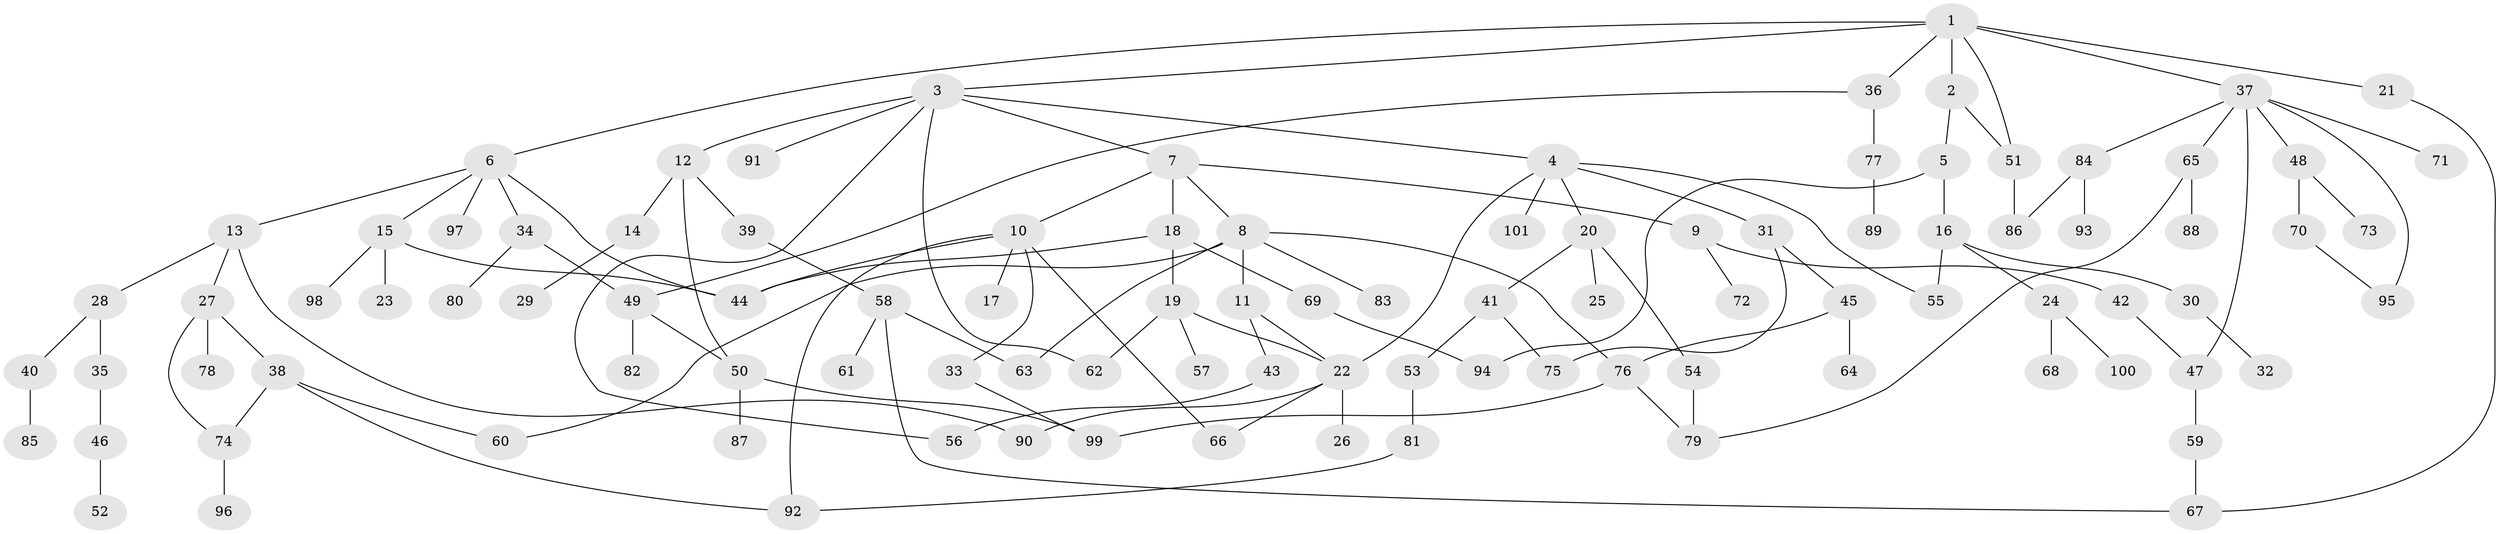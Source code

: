 // Generated by graph-tools (version 1.1) at 2025/13/03/09/25 04:13:25]
// undirected, 101 vertices, 130 edges
graph export_dot {
graph [start="1"]
  node [color=gray90,style=filled];
  1;
  2;
  3;
  4;
  5;
  6;
  7;
  8;
  9;
  10;
  11;
  12;
  13;
  14;
  15;
  16;
  17;
  18;
  19;
  20;
  21;
  22;
  23;
  24;
  25;
  26;
  27;
  28;
  29;
  30;
  31;
  32;
  33;
  34;
  35;
  36;
  37;
  38;
  39;
  40;
  41;
  42;
  43;
  44;
  45;
  46;
  47;
  48;
  49;
  50;
  51;
  52;
  53;
  54;
  55;
  56;
  57;
  58;
  59;
  60;
  61;
  62;
  63;
  64;
  65;
  66;
  67;
  68;
  69;
  70;
  71;
  72;
  73;
  74;
  75;
  76;
  77;
  78;
  79;
  80;
  81;
  82;
  83;
  84;
  85;
  86;
  87;
  88;
  89;
  90;
  91;
  92;
  93;
  94;
  95;
  96;
  97;
  98;
  99;
  100;
  101;
  1 -- 2;
  1 -- 3;
  1 -- 6;
  1 -- 21;
  1 -- 36;
  1 -- 37;
  1 -- 51;
  2 -- 5;
  2 -- 51;
  3 -- 4;
  3 -- 7;
  3 -- 12;
  3 -- 91;
  3 -- 62;
  3 -- 56;
  4 -- 20;
  4 -- 31;
  4 -- 101;
  4 -- 22;
  4 -- 55;
  5 -- 16;
  5 -- 94;
  6 -- 13;
  6 -- 15;
  6 -- 34;
  6 -- 97;
  6 -- 44;
  7 -- 8;
  7 -- 9;
  7 -- 10;
  7 -- 18;
  8 -- 11;
  8 -- 76;
  8 -- 83;
  8 -- 63;
  8 -- 60;
  9 -- 42;
  9 -- 72;
  10 -- 17;
  10 -- 33;
  10 -- 66;
  10 -- 92;
  10 -- 44;
  11 -- 43;
  11 -- 22;
  12 -- 14;
  12 -- 39;
  12 -- 50;
  13 -- 27;
  13 -- 28;
  13 -- 90;
  14 -- 29;
  15 -- 23;
  15 -- 98;
  15 -- 44;
  16 -- 24;
  16 -- 30;
  16 -- 55;
  18 -- 19;
  18 -- 44;
  18 -- 69;
  19 -- 22;
  19 -- 57;
  19 -- 62;
  20 -- 25;
  20 -- 41;
  20 -- 54;
  21 -- 67;
  22 -- 26;
  22 -- 66;
  22 -- 90;
  24 -- 68;
  24 -- 100;
  27 -- 38;
  27 -- 74;
  27 -- 78;
  28 -- 35;
  28 -- 40;
  30 -- 32;
  31 -- 45;
  31 -- 75;
  33 -- 99;
  34 -- 80;
  34 -- 49;
  35 -- 46;
  36 -- 49;
  36 -- 77;
  37 -- 48;
  37 -- 65;
  37 -- 71;
  37 -- 84;
  37 -- 95;
  37 -- 47;
  38 -- 60;
  38 -- 92;
  38 -- 74;
  39 -- 58;
  40 -- 85;
  41 -- 53;
  41 -- 75;
  42 -- 47;
  43 -- 56;
  45 -- 64;
  45 -- 76;
  46 -- 52;
  47 -- 59;
  48 -- 70;
  48 -- 73;
  49 -- 50;
  49 -- 82;
  50 -- 87;
  50 -- 99;
  51 -- 86;
  53 -- 81;
  54 -- 79;
  58 -- 61;
  58 -- 63;
  58 -- 67;
  59 -- 67;
  65 -- 88;
  65 -- 79;
  69 -- 94;
  70 -- 95;
  74 -- 96;
  76 -- 79;
  76 -- 99;
  77 -- 89;
  81 -- 92;
  84 -- 93;
  84 -- 86;
}
